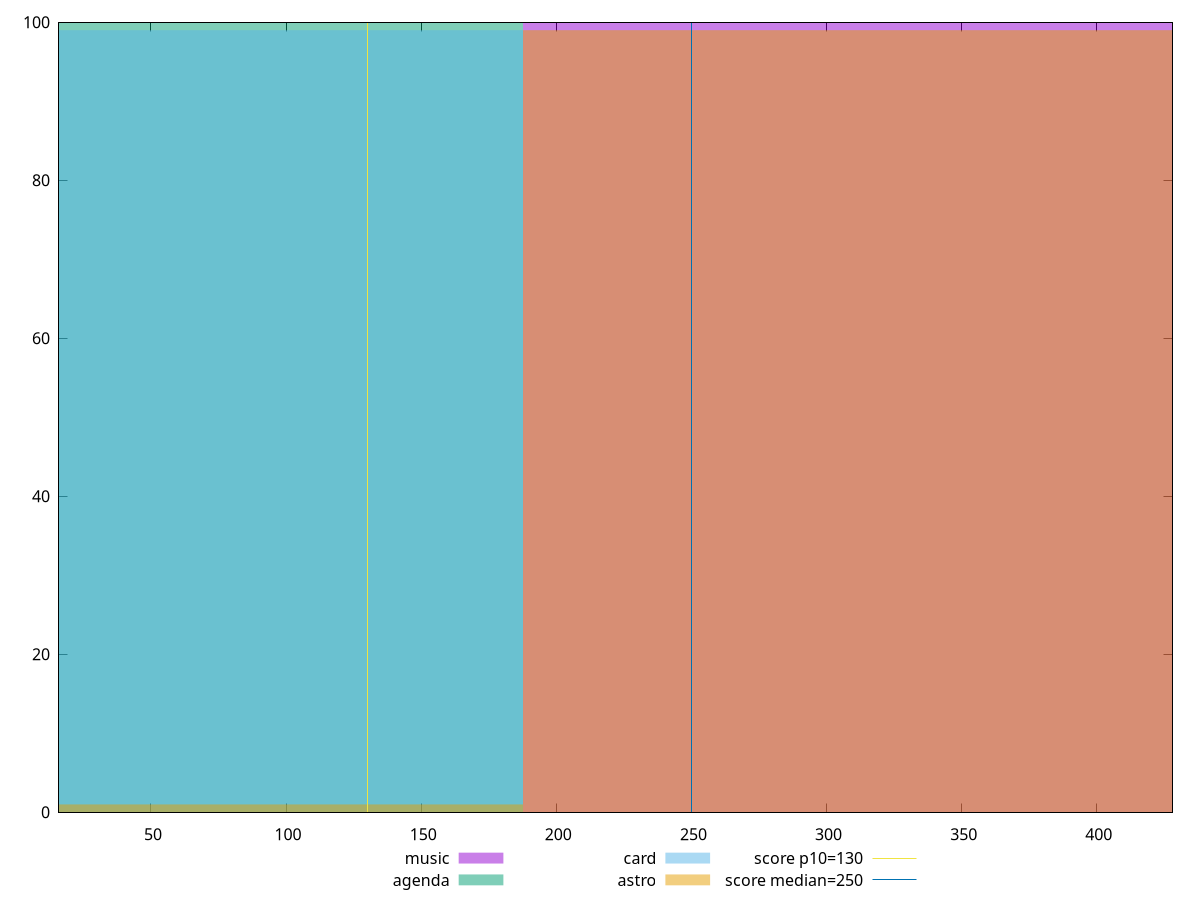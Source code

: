 reset

$music <<EOF
375.37127012247157 100
EOF

$agenda <<EOF
0 100
EOF

$card <<EOF
0 99
EOF

$astro <<EOF
375.37127012247157 99
0 1
EOF

set key outside below
set boxwidth 375.37127012247157
set xrange [16:428]
set yrange [0:100]
set trange [0:100]
set style fill transparent solid 0.5 noborder

set parametric
set terminal svg size 640, 520 enhanced background rgb 'white'
set output "reports/report_00030_2021-02-24T20-42-31.540Z/max-potential-fid/comparison/histogram/all_raw.svg"

plot $music title "music" with boxes, \
     $agenda title "agenda" with boxes, \
     $card title "card" with boxes, \
     $astro title "astro" with boxes, \
     130,t title "score p10=130", \
     250,t title "score median=250"

reset
